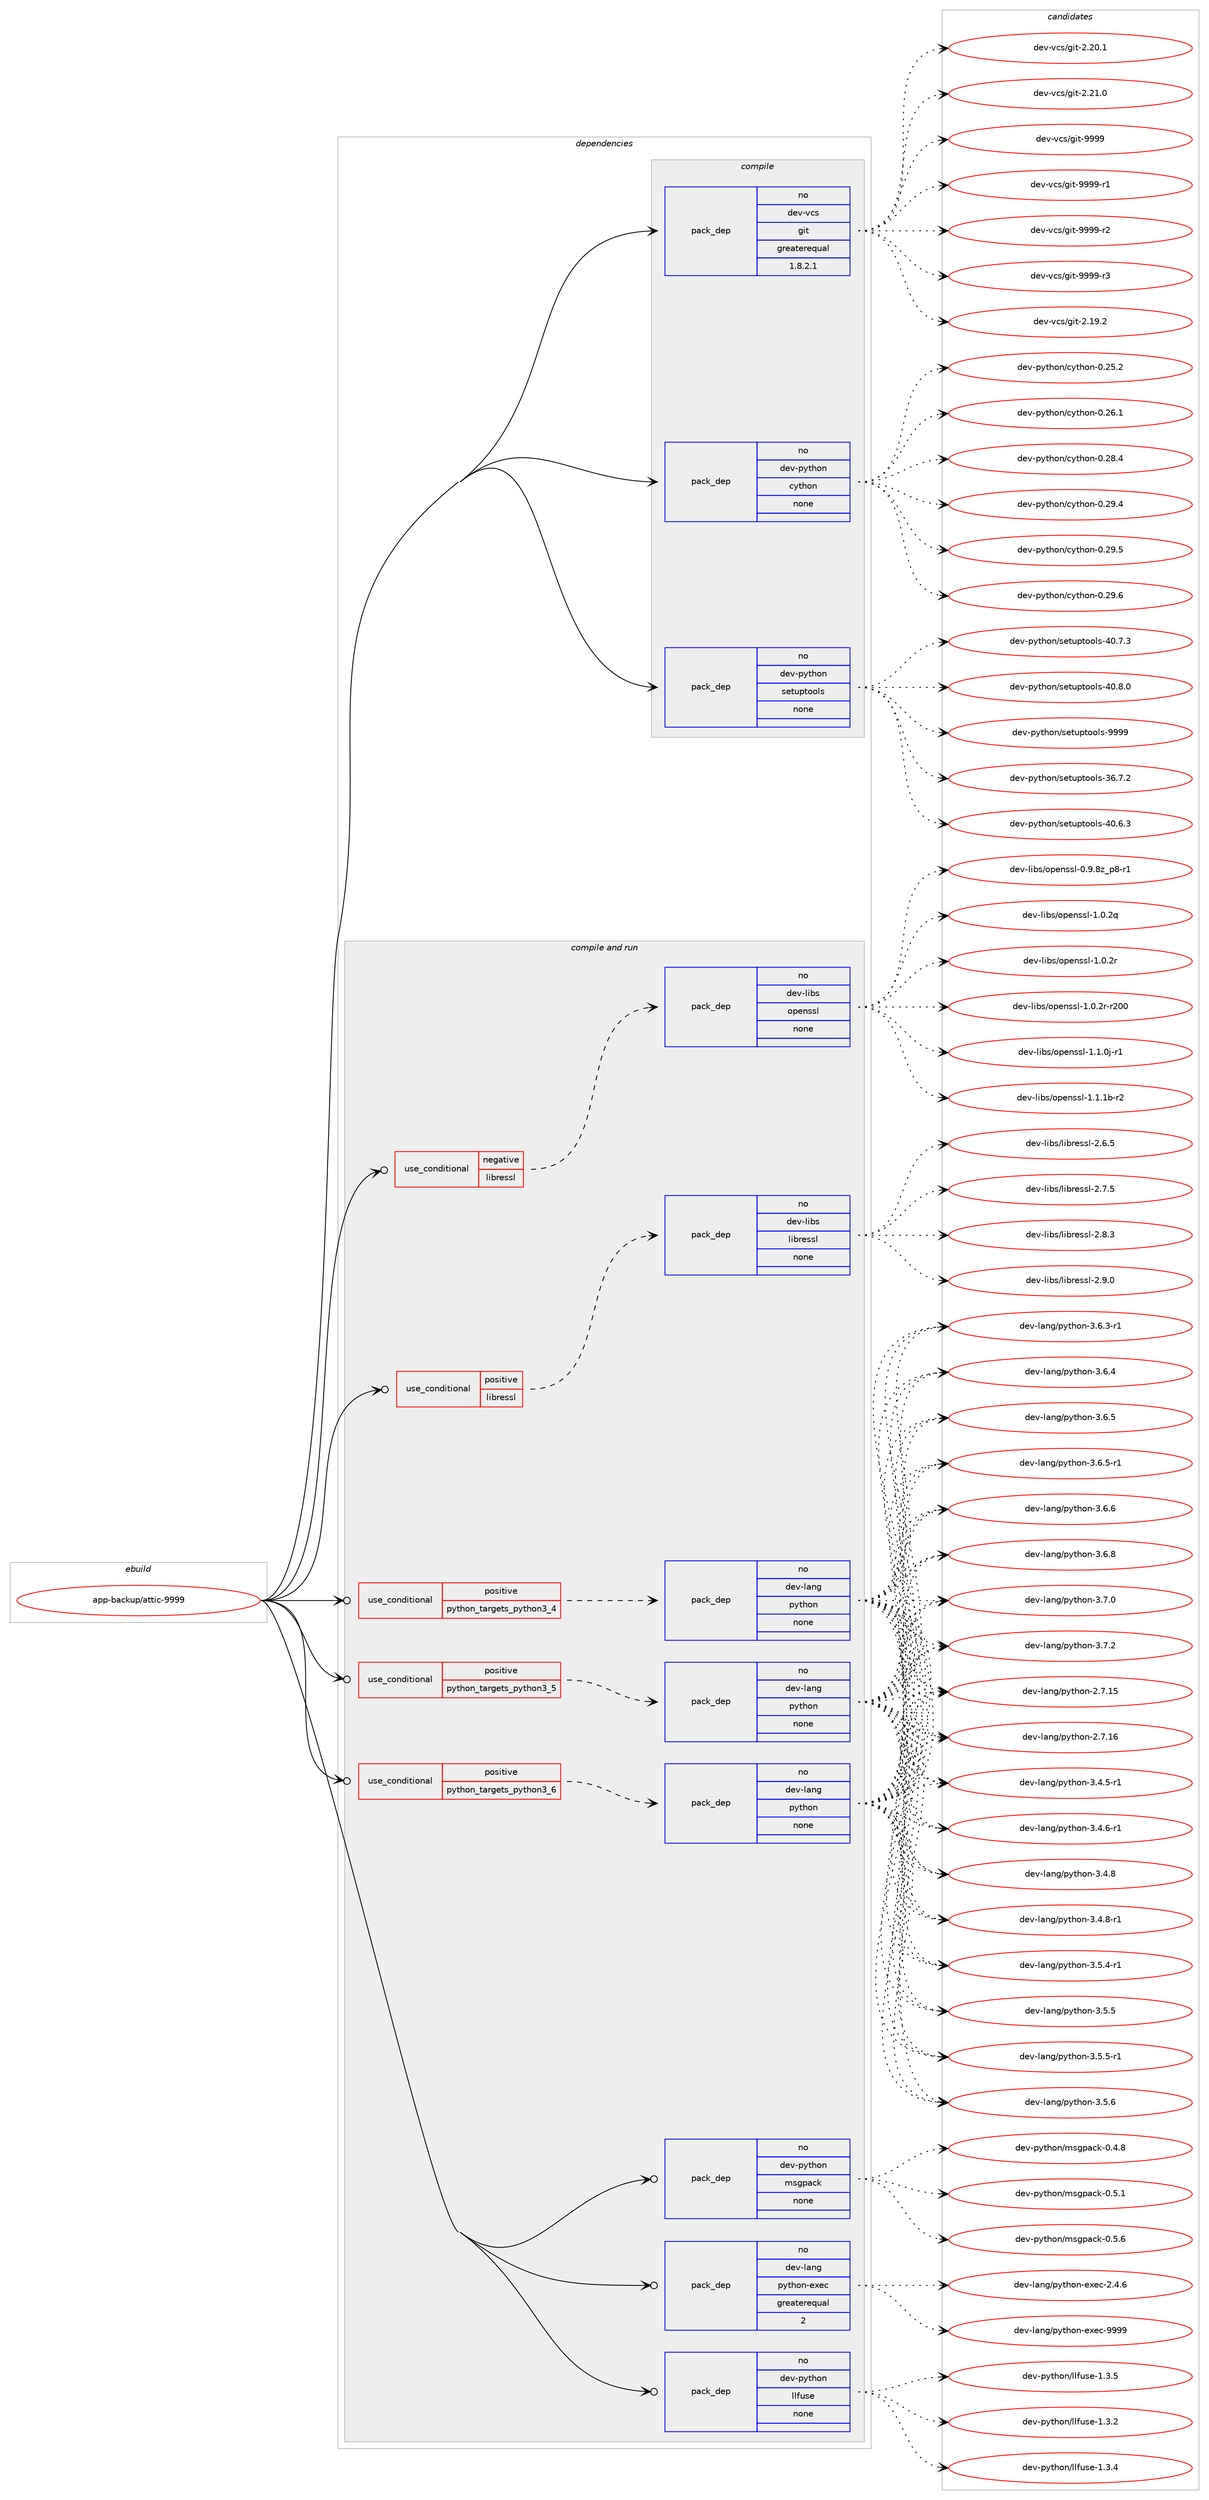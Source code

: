 digraph prolog {

# *************
# Graph options
# *************

newrank=true;
concentrate=true;
compound=true;
graph [rankdir=LR,fontname=Helvetica,fontsize=10,ranksep=1.5];#, ranksep=2.5, nodesep=0.2];
edge  [arrowhead=vee];
node  [fontname=Helvetica,fontsize=10];

# **********
# The ebuild
# **********

subgraph cluster_leftcol {
color=gray;
rank=same;
label=<<i>ebuild</i>>;
id [label="app-backup/attic-9999", color=red, width=4, href="../app-backup/attic-9999.svg"];
}

# ****************
# The dependencies
# ****************

subgraph cluster_midcol {
color=gray;
label=<<i>dependencies</i>>;
subgraph cluster_compile {
fillcolor="#eeeeee";
style=filled;
label=<<i>compile</i>>;
subgraph pack905785 {
dependency1272360 [label=<<TABLE BORDER="0" CELLBORDER="1" CELLSPACING="0" CELLPADDING="4" WIDTH="220"><TR><TD ROWSPAN="6" CELLPADDING="30">pack_dep</TD></TR><TR><TD WIDTH="110">no</TD></TR><TR><TD>dev-python</TD></TR><TR><TD>cython</TD></TR><TR><TD>none</TD></TR><TR><TD></TD></TR></TABLE>>, shape=none, color=blue];
}
id:e -> dependency1272360:w [weight=20,style="solid",arrowhead="vee"];
subgraph pack905786 {
dependency1272361 [label=<<TABLE BORDER="0" CELLBORDER="1" CELLSPACING="0" CELLPADDING="4" WIDTH="220"><TR><TD ROWSPAN="6" CELLPADDING="30">pack_dep</TD></TR><TR><TD WIDTH="110">no</TD></TR><TR><TD>dev-python</TD></TR><TR><TD>setuptools</TD></TR><TR><TD>none</TD></TR><TR><TD></TD></TR></TABLE>>, shape=none, color=blue];
}
id:e -> dependency1272361:w [weight=20,style="solid",arrowhead="vee"];
subgraph pack905787 {
dependency1272362 [label=<<TABLE BORDER="0" CELLBORDER="1" CELLSPACING="0" CELLPADDING="4" WIDTH="220"><TR><TD ROWSPAN="6" CELLPADDING="30">pack_dep</TD></TR><TR><TD WIDTH="110">no</TD></TR><TR><TD>dev-vcs</TD></TR><TR><TD>git</TD></TR><TR><TD>greaterequal</TD></TR><TR><TD>1.8.2.1</TD></TR></TABLE>>, shape=none, color=blue];
}
id:e -> dependency1272362:w [weight=20,style="solid",arrowhead="vee"];
}
subgraph cluster_compileandrun {
fillcolor="#eeeeee";
style=filled;
label=<<i>compile and run</i>>;
subgraph cond346824 {
dependency1272363 [label=<<TABLE BORDER="0" CELLBORDER="1" CELLSPACING="0" CELLPADDING="4"><TR><TD ROWSPAN="3" CELLPADDING="10">use_conditional</TD></TR><TR><TD>negative</TD></TR><TR><TD>libressl</TD></TR></TABLE>>, shape=none, color=red];
subgraph pack905788 {
dependency1272364 [label=<<TABLE BORDER="0" CELLBORDER="1" CELLSPACING="0" CELLPADDING="4" WIDTH="220"><TR><TD ROWSPAN="6" CELLPADDING="30">pack_dep</TD></TR><TR><TD WIDTH="110">no</TD></TR><TR><TD>dev-libs</TD></TR><TR><TD>openssl</TD></TR><TR><TD>none</TD></TR><TR><TD></TD></TR></TABLE>>, shape=none, color=blue];
}
dependency1272363:e -> dependency1272364:w [weight=20,style="dashed",arrowhead="vee"];
}
id:e -> dependency1272363:w [weight=20,style="solid",arrowhead="odotvee"];
subgraph cond346825 {
dependency1272365 [label=<<TABLE BORDER="0" CELLBORDER="1" CELLSPACING="0" CELLPADDING="4"><TR><TD ROWSPAN="3" CELLPADDING="10">use_conditional</TD></TR><TR><TD>positive</TD></TR><TR><TD>libressl</TD></TR></TABLE>>, shape=none, color=red];
subgraph pack905789 {
dependency1272366 [label=<<TABLE BORDER="0" CELLBORDER="1" CELLSPACING="0" CELLPADDING="4" WIDTH="220"><TR><TD ROWSPAN="6" CELLPADDING="30">pack_dep</TD></TR><TR><TD WIDTH="110">no</TD></TR><TR><TD>dev-libs</TD></TR><TR><TD>libressl</TD></TR><TR><TD>none</TD></TR><TR><TD></TD></TR></TABLE>>, shape=none, color=blue];
}
dependency1272365:e -> dependency1272366:w [weight=20,style="dashed",arrowhead="vee"];
}
id:e -> dependency1272365:w [weight=20,style="solid",arrowhead="odotvee"];
subgraph cond346826 {
dependency1272367 [label=<<TABLE BORDER="0" CELLBORDER="1" CELLSPACING="0" CELLPADDING="4"><TR><TD ROWSPAN="3" CELLPADDING="10">use_conditional</TD></TR><TR><TD>positive</TD></TR><TR><TD>python_targets_python3_4</TD></TR></TABLE>>, shape=none, color=red];
subgraph pack905790 {
dependency1272368 [label=<<TABLE BORDER="0" CELLBORDER="1" CELLSPACING="0" CELLPADDING="4" WIDTH="220"><TR><TD ROWSPAN="6" CELLPADDING="30">pack_dep</TD></TR><TR><TD WIDTH="110">no</TD></TR><TR><TD>dev-lang</TD></TR><TR><TD>python</TD></TR><TR><TD>none</TD></TR><TR><TD></TD></TR></TABLE>>, shape=none, color=blue];
}
dependency1272367:e -> dependency1272368:w [weight=20,style="dashed",arrowhead="vee"];
}
id:e -> dependency1272367:w [weight=20,style="solid",arrowhead="odotvee"];
subgraph cond346827 {
dependency1272369 [label=<<TABLE BORDER="0" CELLBORDER="1" CELLSPACING="0" CELLPADDING="4"><TR><TD ROWSPAN="3" CELLPADDING="10">use_conditional</TD></TR><TR><TD>positive</TD></TR><TR><TD>python_targets_python3_5</TD></TR></TABLE>>, shape=none, color=red];
subgraph pack905791 {
dependency1272370 [label=<<TABLE BORDER="0" CELLBORDER="1" CELLSPACING="0" CELLPADDING="4" WIDTH="220"><TR><TD ROWSPAN="6" CELLPADDING="30">pack_dep</TD></TR><TR><TD WIDTH="110">no</TD></TR><TR><TD>dev-lang</TD></TR><TR><TD>python</TD></TR><TR><TD>none</TD></TR><TR><TD></TD></TR></TABLE>>, shape=none, color=blue];
}
dependency1272369:e -> dependency1272370:w [weight=20,style="dashed",arrowhead="vee"];
}
id:e -> dependency1272369:w [weight=20,style="solid",arrowhead="odotvee"];
subgraph cond346828 {
dependency1272371 [label=<<TABLE BORDER="0" CELLBORDER="1" CELLSPACING="0" CELLPADDING="4"><TR><TD ROWSPAN="3" CELLPADDING="10">use_conditional</TD></TR><TR><TD>positive</TD></TR><TR><TD>python_targets_python3_6</TD></TR></TABLE>>, shape=none, color=red];
subgraph pack905792 {
dependency1272372 [label=<<TABLE BORDER="0" CELLBORDER="1" CELLSPACING="0" CELLPADDING="4" WIDTH="220"><TR><TD ROWSPAN="6" CELLPADDING="30">pack_dep</TD></TR><TR><TD WIDTH="110">no</TD></TR><TR><TD>dev-lang</TD></TR><TR><TD>python</TD></TR><TR><TD>none</TD></TR><TR><TD></TD></TR></TABLE>>, shape=none, color=blue];
}
dependency1272371:e -> dependency1272372:w [weight=20,style="dashed",arrowhead="vee"];
}
id:e -> dependency1272371:w [weight=20,style="solid",arrowhead="odotvee"];
subgraph pack905793 {
dependency1272373 [label=<<TABLE BORDER="0" CELLBORDER="1" CELLSPACING="0" CELLPADDING="4" WIDTH="220"><TR><TD ROWSPAN="6" CELLPADDING="30">pack_dep</TD></TR><TR><TD WIDTH="110">no</TD></TR><TR><TD>dev-lang</TD></TR><TR><TD>python-exec</TD></TR><TR><TD>greaterequal</TD></TR><TR><TD>2</TD></TR></TABLE>>, shape=none, color=blue];
}
id:e -> dependency1272373:w [weight=20,style="solid",arrowhead="odotvee"];
subgraph pack905794 {
dependency1272374 [label=<<TABLE BORDER="0" CELLBORDER="1" CELLSPACING="0" CELLPADDING="4" WIDTH="220"><TR><TD ROWSPAN="6" CELLPADDING="30">pack_dep</TD></TR><TR><TD WIDTH="110">no</TD></TR><TR><TD>dev-python</TD></TR><TR><TD>llfuse</TD></TR><TR><TD>none</TD></TR><TR><TD></TD></TR></TABLE>>, shape=none, color=blue];
}
id:e -> dependency1272374:w [weight=20,style="solid",arrowhead="odotvee"];
subgraph pack905795 {
dependency1272375 [label=<<TABLE BORDER="0" CELLBORDER="1" CELLSPACING="0" CELLPADDING="4" WIDTH="220"><TR><TD ROWSPAN="6" CELLPADDING="30">pack_dep</TD></TR><TR><TD WIDTH="110">no</TD></TR><TR><TD>dev-python</TD></TR><TR><TD>msgpack</TD></TR><TR><TD>none</TD></TR><TR><TD></TD></TR></TABLE>>, shape=none, color=blue];
}
id:e -> dependency1272375:w [weight=20,style="solid",arrowhead="odotvee"];
}
subgraph cluster_run {
fillcolor="#eeeeee";
style=filled;
label=<<i>run</i>>;
}
}

# **************
# The candidates
# **************

subgraph cluster_choices {
rank=same;
color=gray;
label=<<i>candidates</i>>;

subgraph choice905785 {
color=black;
nodesep=1;
choice10010111845112121116104111110479912111610411111045484650534650 [label="dev-python/cython-0.25.2", color=red, width=4,href="../dev-python/cython-0.25.2.svg"];
choice10010111845112121116104111110479912111610411111045484650544649 [label="dev-python/cython-0.26.1", color=red, width=4,href="../dev-python/cython-0.26.1.svg"];
choice10010111845112121116104111110479912111610411111045484650564652 [label="dev-python/cython-0.28.4", color=red, width=4,href="../dev-python/cython-0.28.4.svg"];
choice10010111845112121116104111110479912111610411111045484650574652 [label="dev-python/cython-0.29.4", color=red, width=4,href="../dev-python/cython-0.29.4.svg"];
choice10010111845112121116104111110479912111610411111045484650574653 [label="dev-python/cython-0.29.5", color=red, width=4,href="../dev-python/cython-0.29.5.svg"];
choice10010111845112121116104111110479912111610411111045484650574654 [label="dev-python/cython-0.29.6", color=red, width=4,href="../dev-python/cython-0.29.6.svg"];
dependency1272360:e -> choice10010111845112121116104111110479912111610411111045484650534650:w [style=dotted,weight="100"];
dependency1272360:e -> choice10010111845112121116104111110479912111610411111045484650544649:w [style=dotted,weight="100"];
dependency1272360:e -> choice10010111845112121116104111110479912111610411111045484650564652:w [style=dotted,weight="100"];
dependency1272360:e -> choice10010111845112121116104111110479912111610411111045484650574652:w [style=dotted,weight="100"];
dependency1272360:e -> choice10010111845112121116104111110479912111610411111045484650574653:w [style=dotted,weight="100"];
dependency1272360:e -> choice10010111845112121116104111110479912111610411111045484650574654:w [style=dotted,weight="100"];
}
subgraph choice905786 {
color=black;
nodesep=1;
choice100101118451121211161041111104711510111611711211611111110811545515446554650 [label="dev-python/setuptools-36.7.2", color=red, width=4,href="../dev-python/setuptools-36.7.2.svg"];
choice100101118451121211161041111104711510111611711211611111110811545524846544651 [label="dev-python/setuptools-40.6.3", color=red, width=4,href="../dev-python/setuptools-40.6.3.svg"];
choice100101118451121211161041111104711510111611711211611111110811545524846554651 [label="dev-python/setuptools-40.7.3", color=red, width=4,href="../dev-python/setuptools-40.7.3.svg"];
choice100101118451121211161041111104711510111611711211611111110811545524846564648 [label="dev-python/setuptools-40.8.0", color=red, width=4,href="../dev-python/setuptools-40.8.0.svg"];
choice10010111845112121116104111110471151011161171121161111111081154557575757 [label="dev-python/setuptools-9999", color=red, width=4,href="../dev-python/setuptools-9999.svg"];
dependency1272361:e -> choice100101118451121211161041111104711510111611711211611111110811545515446554650:w [style=dotted,weight="100"];
dependency1272361:e -> choice100101118451121211161041111104711510111611711211611111110811545524846544651:w [style=dotted,weight="100"];
dependency1272361:e -> choice100101118451121211161041111104711510111611711211611111110811545524846554651:w [style=dotted,weight="100"];
dependency1272361:e -> choice100101118451121211161041111104711510111611711211611111110811545524846564648:w [style=dotted,weight="100"];
dependency1272361:e -> choice10010111845112121116104111110471151011161171121161111111081154557575757:w [style=dotted,weight="100"];
}
subgraph choice905787 {
color=black;
nodesep=1;
choice10010111845118991154710310511645504649574650 [label="dev-vcs/git-2.19.2", color=red, width=4,href="../dev-vcs/git-2.19.2.svg"];
choice10010111845118991154710310511645504650484649 [label="dev-vcs/git-2.20.1", color=red, width=4,href="../dev-vcs/git-2.20.1.svg"];
choice10010111845118991154710310511645504650494648 [label="dev-vcs/git-2.21.0", color=red, width=4,href="../dev-vcs/git-2.21.0.svg"];
choice1001011184511899115471031051164557575757 [label="dev-vcs/git-9999", color=red, width=4,href="../dev-vcs/git-9999.svg"];
choice10010111845118991154710310511645575757574511449 [label="dev-vcs/git-9999-r1", color=red, width=4,href="../dev-vcs/git-9999-r1.svg"];
choice10010111845118991154710310511645575757574511450 [label="dev-vcs/git-9999-r2", color=red, width=4,href="../dev-vcs/git-9999-r2.svg"];
choice10010111845118991154710310511645575757574511451 [label="dev-vcs/git-9999-r3", color=red, width=4,href="../dev-vcs/git-9999-r3.svg"];
dependency1272362:e -> choice10010111845118991154710310511645504649574650:w [style=dotted,weight="100"];
dependency1272362:e -> choice10010111845118991154710310511645504650484649:w [style=dotted,weight="100"];
dependency1272362:e -> choice10010111845118991154710310511645504650494648:w [style=dotted,weight="100"];
dependency1272362:e -> choice1001011184511899115471031051164557575757:w [style=dotted,weight="100"];
dependency1272362:e -> choice10010111845118991154710310511645575757574511449:w [style=dotted,weight="100"];
dependency1272362:e -> choice10010111845118991154710310511645575757574511450:w [style=dotted,weight="100"];
dependency1272362:e -> choice10010111845118991154710310511645575757574511451:w [style=dotted,weight="100"];
}
subgraph choice905788 {
color=black;
nodesep=1;
choice10010111845108105981154711111210111011511510845484657465612295112564511449 [label="dev-libs/openssl-0.9.8z_p8-r1", color=red, width=4,href="../dev-libs/openssl-0.9.8z_p8-r1.svg"];
choice100101118451081059811547111112101110115115108454946484650113 [label="dev-libs/openssl-1.0.2q", color=red, width=4,href="../dev-libs/openssl-1.0.2q.svg"];
choice100101118451081059811547111112101110115115108454946484650114 [label="dev-libs/openssl-1.0.2r", color=red, width=4,href="../dev-libs/openssl-1.0.2r.svg"];
choice10010111845108105981154711111210111011511510845494648465011445114504848 [label="dev-libs/openssl-1.0.2r-r200", color=red, width=4,href="../dev-libs/openssl-1.0.2r-r200.svg"];
choice1001011184510810598115471111121011101151151084549464946481064511449 [label="dev-libs/openssl-1.1.0j-r1", color=red, width=4,href="../dev-libs/openssl-1.1.0j-r1.svg"];
choice100101118451081059811547111112101110115115108454946494649984511450 [label="dev-libs/openssl-1.1.1b-r2", color=red, width=4,href="../dev-libs/openssl-1.1.1b-r2.svg"];
dependency1272364:e -> choice10010111845108105981154711111210111011511510845484657465612295112564511449:w [style=dotted,weight="100"];
dependency1272364:e -> choice100101118451081059811547111112101110115115108454946484650113:w [style=dotted,weight="100"];
dependency1272364:e -> choice100101118451081059811547111112101110115115108454946484650114:w [style=dotted,weight="100"];
dependency1272364:e -> choice10010111845108105981154711111210111011511510845494648465011445114504848:w [style=dotted,weight="100"];
dependency1272364:e -> choice1001011184510810598115471111121011101151151084549464946481064511449:w [style=dotted,weight="100"];
dependency1272364:e -> choice100101118451081059811547111112101110115115108454946494649984511450:w [style=dotted,weight="100"];
}
subgraph choice905789 {
color=black;
nodesep=1;
choice10010111845108105981154710810598114101115115108455046544653 [label="dev-libs/libressl-2.6.5", color=red, width=4,href="../dev-libs/libressl-2.6.5.svg"];
choice10010111845108105981154710810598114101115115108455046554653 [label="dev-libs/libressl-2.7.5", color=red, width=4,href="../dev-libs/libressl-2.7.5.svg"];
choice10010111845108105981154710810598114101115115108455046564651 [label="dev-libs/libressl-2.8.3", color=red, width=4,href="../dev-libs/libressl-2.8.3.svg"];
choice10010111845108105981154710810598114101115115108455046574648 [label="dev-libs/libressl-2.9.0", color=red, width=4,href="../dev-libs/libressl-2.9.0.svg"];
dependency1272366:e -> choice10010111845108105981154710810598114101115115108455046544653:w [style=dotted,weight="100"];
dependency1272366:e -> choice10010111845108105981154710810598114101115115108455046554653:w [style=dotted,weight="100"];
dependency1272366:e -> choice10010111845108105981154710810598114101115115108455046564651:w [style=dotted,weight="100"];
dependency1272366:e -> choice10010111845108105981154710810598114101115115108455046574648:w [style=dotted,weight="100"];
}
subgraph choice905790 {
color=black;
nodesep=1;
choice10010111845108971101034711212111610411111045504655464953 [label="dev-lang/python-2.7.15", color=red, width=4,href="../dev-lang/python-2.7.15.svg"];
choice10010111845108971101034711212111610411111045504655464954 [label="dev-lang/python-2.7.16", color=red, width=4,href="../dev-lang/python-2.7.16.svg"];
choice1001011184510897110103471121211161041111104551465246534511449 [label="dev-lang/python-3.4.5-r1", color=red, width=4,href="../dev-lang/python-3.4.5-r1.svg"];
choice1001011184510897110103471121211161041111104551465246544511449 [label="dev-lang/python-3.4.6-r1", color=red, width=4,href="../dev-lang/python-3.4.6-r1.svg"];
choice100101118451089711010347112121116104111110455146524656 [label="dev-lang/python-3.4.8", color=red, width=4,href="../dev-lang/python-3.4.8.svg"];
choice1001011184510897110103471121211161041111104551465246564511449 [label="dev-lang/python-3.4.8-r1", color=red, width=4,href="../dev-lang/python-3.4.8-r1.svg"];
choice1001011184510897110103471121211161041111104551465346524511449 [label="dev-lang/python-3.5.4-r1", color=red, width=4,href="../dev-lang/python-3.5.4-r1.svg"];
choice100101118451089711010347112121116104111110455146534653 [label="dev-lang/python-3.5.5", color=red, width=4,href="../dev-lang/python-3.5.5.svg"];
choice1001011184510897110103471121211161041111104551465346534511449 [label="dev-lang/python-3.5.5-r1", color=red, width=4,href="../dev-lang/python-3.5.5-r1.svg"];
choice100101118451089711010347112121116104111110455146534654 [label="dev-lang/python-3.5.6", color=red, width=4,href="../dev-lang/python-3.5.6.svg"];
choice1001011184510897110103471121211161041111104551465446514511449 [label="dev-lang/python-3.6.3-r1", color=red, width=4,href="../dev-lang/python-3.6.3-r1.svg"];
choice100101118451089711010347112121116104111110455146544652 [label="dev-lang/python-3.6.4", color=red, width=4,href="../dev-lang/python-3.6.4.svg"];
choice100101118451089711010347112121116104111110455146544653 [label="dev-lang/python-3.6.5", color=red, width=4,href="../dev-lang/python-3.6.5.svg"];
choice1001011184510897110103471121211161041111104551465446534511449 [label="dev-lang/python-3.6.5-r1", color=red, width=4,href="../dev-lang/python-3.6.5-r1.svg"];
choice100101118451089711010347112121116104111110455146544654 [label="dev-lang/python-3.6.6", color=red, width=4,href="../dev-lang/python-3.6.6.svg"];
choice100101118451089711010347112121116104111110455146544656 [label="dev-lang/python-3.6.8", color=red, width=4,href="../dev-lang/python-3.6.8.svg"];
choice100101118451089711010347112121116104111110455146554648 [label="dev-lang/python-3.7.0", color=red, width=4,href="../dev-lang/python-3.7.0.svg"];
choice100101118451089711010347112121116104111110455146554650 [label="dev-lang/python-3.7.2", color=red, width=4,href="../dev-lang/python-3.7.2.svg"];
dependency1272368:e -> choice10010111845108971101034711212111610411111045504655464953:w [style=dotted,weight="100"];
dependency1272368:e -> choice10010111845108971101034711212111610411111045504655464954:w [style=dotted,weight="100"];
dependency1272368:e -> choice1001011184510897110103471121211161041111104551465246534511449:w [style=dotted,weight="100"];
dependency1272368:e -> choice1001011184510897110103471121211161041111104551465246544511449:w [style=dotted,weight="100"];
dependency1272368:e -> choice100101118451089711010347112121116104111110455146524656:w [style=dotted,weight="100"];
dependency1272368:e -> choice1001011184510897110103471121211161041111104551465246564511449:w [style=dotted,weight="100"];
dependency1272368:e -> choice1001011184510897110103471121211161041111104551465346524511449:w [style=dotted,weight="100"];
dependency1272368:e -> choice100101118451089711010347112121116104111110455146534653:w [style=dotted,weight="100"];
dependency1272368:e -> choice1001011184510897110103471121211161041111104551465346534511449:w [style=dotted,weight="100"];
dependency1272368:e -> choice100101118451089711010347112121116104111110455146534654:w [style=dotted,weight="100"];
dependency1272368:e -> choice1001011184510897110103471121211161041111104551465446514511449:w [style=dotted,weight="100"];
dependency1272368:e -> choice100101118451089711010347112121116104111110455146544652:w [style=dotted,weight="100"];
dependency1272368:e -> choice100101118451089711010347112121116104111110455146544653:w [style=dotted,weight="100"];
dependency1272368:e -> choice1001011184510897110103471121211161041111104551465446534511449:w [style=dotted,weight="100"];
dependency1272368:e -> choice100101118451089711010347112121116104111110455146544654:w [style=dotted,weight="100"];
dependency1272368:e -> choice100101118451089711010347112121116104111110455146544656:w [style=dotted,weight="100"];
dependency1272368:e -> choice100101118451089711010347112121116104111110455146554648:w [style=dotted,weight="100"];
dependency1272368:e -> choice100101118451089711010347112121116104111110455146554650:w [style=dotted,weight="100"];
}
subgraph choice905791 {
color=black;
nodesep=1;
choice10010111845108971101034711212111610411111045504655464953 [label="dev-lang/python-2.7.15", color=red, width=4,href="../dev-lang/python-2.7.15.svg"];
choice10010111845108971101034711212111610411111045504655464954 [label="dev-lang/python-2.7.16", color=red, width=4,href="../dev-lang/python-2.7.16.svg"];
choice1001011184510897110103471121211161041111104551465246534511449 [label="dev-lang/python-3.4.5-r1", color=red, width=4,href="../dev-lang/python-3.4.5-r1.svg"];
choice1001011184510897110103471121211161041111104551465246544511449 [label="dev-lang/python-3.4.6-r1", color=red, width=4,href="../dev-lang/python-3.4.6-r1.svg"];
choice100101118451089711010347112121116104111110455146524656 [label="dev-lang/python-3.4.8", color=red, width=4,href="../dev-lang/python-3.4.8.svg"];
choice1001011184510897110103471121211161041111104551465246564511449 [label="dev-lang/python-3.4.8-r1", color=red, width=4,href="../dev-lang/python-3.4.8-r1.svg"];
choice1001011184510897110103471121211161041111104551465346524511449 [label="dev-lang/python-3.5.4-r1", color=red, width=4,href="../dev-lang/python-3.5.4-r1.svg"];
choice100101118451089711010347112121116104111110455146534653 [label="dev-lang/python-3.5.5", color=red, width=4,href="../dev-lang/python-3.5.5.svg"];
choice1001011184510897110103471121211161041111104551465346534511449 [label="dev-lang/python-3.5.5-r1", color=red, width=4,href="../dev-lang/python-3.5.5-r1.svg"];
choice100101118451089711010347112121116104111110455146534654 [label="dev-lang/python-3.5.6", color=red, width=4,href="../dev-lang/python-3.5.6.svg"];
choice1001011184510897110103471121211161041111104551465446514511449 [label="dev-lang/python-3.6.3-r1", color=red, width=4,href="../dev-lang/python-3.6.3-r1.svg"];
choice100101118451089711010347112121116104111110455146544652 [label="dev-lang/python-3.6.4", color=red, width=4,href="../dev-lang/python-3.6.4.svg"];
choice100101118451089711010347112121116104111110455146544653 [label="dev-lang/python-3.6.5", color=red, width=4,href="../dev-lang/python-3.6.5.svg"];
choice1001011184510897110103471121211161041111104551465446534511449 [label="dev-lang/python-3.6.5-r1", color=red, width=4,href="../dev-lang/python-3.6.5-r1.svg"];
choice100101118451089711010347112121116104111110455146544654 [label="dev-lang/python-3.6.6", color=red, width=4,href="../dev-lang/python-3.6.6.svg"];
choice100101118451089711010347112121116104111110455146544656 [label="dev-lang/python-3.6.8", color=red, width=4,href="../dev-lang/python-3.6.8.svg"];
choice100101118451089711010347112121116104111110455146554648 [label="dev-lang/python-3.7.0", color=red, width=4,href="../dev-lang/python-3.7.0.svg"];
choice100101118451089711010347112121116104111110455146554650 [label="dev-lang/python-3.7.2", color=red, width=4,href="../dev-lang/python-3.7.2.svg"];
dependency1272370:e -> choice10010111845108971101034711212111610411111045504655464953:w [style=dotted,weight="100"];
dependency1272370:e -> choice10010111845108971101034711212111610411111045504655464954:w [style=dotted,weight="100"];
dependency1272370:e -> choice1001011184510897110103471121211161041111104551465246534511449:w [style=dotted,weight="100"];
dependency1272370:e -> choice1001011184510897110103471121211161041111104551465246544511449:w [style=dotted,weight="100"];
dependency1272370:e -> choice100101118451089711010347112121116104111110455146524656:w [style=dotted,weight="100"];
dependency1272370:e -> choice1001011184510897110103471121211161041111104551465246564511449:w [style=dotted,weight="100"];
dependency1272370:e -> choice1001011184510897110103471121211161041111104551465346524511449:w [style=dotted,weight="100"];
dependency1272370:e -> choice100101118451089711010347112121116104111110455146534653:w [style=dotted,weight="100"];
dependency1272370:e -> choice1001011184510897110103471121211161041111104551465346534511449:w [style=dotted,weight="100"];
dependency1272370:e -> choice100101118451089711010347112121116104111110455146534654:w [style=dotted,weight="100"];
dependency1272370:e -> choice1001011184510897110103471121211161041111104551465446514511449:w [style=dotted,weight="100"];
dependency1272370:e -> choice100101118451089711010347112121116104111110455146544652:w [style=dotted,weight="100"];
dependency1272370:e -> choice100101118451089711010347112121116104111110455146544653:w [style=dotted,weight="100"];
dependency1272370:e -> choice1001011184510897110103471121211161041111104551465446534511449:w [style=dotted,weight="100"];
dependency1272370:e -> choice100101118451089711010347112121116104111110455146544654:w [style=dotted,weight="100"];
dependency1272370:e -> choice100101118451089711010347112121116104111110455146544656:w [style=dotted,weight="100"];
dependency1272370:e -> choice100101118451089711010347112121116104111110455146554648:w [style=dotted,weight="100"];
dependency1272370:e -> choice100101118451089711010347112121116104111110455146554650:w [style=dotted,weight="100"];
}
subgraph choice905792 {
color=black;
nodesep=1;
choice10010111845108971101034711212111610411111045504655464953 [label="dev-lang/python-2.7.15", color=red, width=4,href="../dev-lang/python-2.7.15.svg"];
choice10010111845108971101034711212111610411111045504655464954 [label="dev-lang/python-2.7.16", color=red, width=4,href="../dev-lang/python-2.7.16.svg"];
choice1001011184510897110103471121211161041111104551465246534511449 [label="dev-lang/python-3.4.5-r1", color=red, width=4,href="../dev-lang/python-3.4.5-r1.svg"];
choice1001011184510897110103471121211161041111104551465246544511449 [label="dev-lang/python-3.4.6-r1", color=red, width=4,href="../dev-lang/python-3.4.6-r1.svg"];
choice100101118451089711010347112121116104111110455146524656 [label="dev-lang/python-3.4.8", color=red, width=4,href="../dev-lang/python-3.4.8.svg"];
choice1001011184510897110103471121211161041111104551465246564511449 [label="dev-lang/python-3.4.8-r1", color=red, width=4,href="../dev-lang/python-3.4.8-r1.svg"];
choice1001011184510897110103471121211161041111104551465346524511449 [label="dev-lang/python-3.5.4-r1", color=red, width=4,href="../dev-lang/python-3.5.4-r1.svg"];
choice100101118451089711010347112121116104111110455146534653 [label="dev-lang/python-3.5.5", color=red, width=4,href="../dev-lang/python-3.5.5.svg"];
choice1001011184510897110103471121211161041111104551465346534511449 [label="dev-lang/python-3.5.5-r1", color=red, width=4,href="../dev-lang/python-3.5.5-r1.svg"];
choice100101118451089711010347112121116104111110455146534654 [label="dev-lang/python-3.5.6", color=red, width=4,href="../dev-lang/python-3.5.6.svg"];
choice1001011184510897110103471121211161041111104551465446514511449 [label="dev-lang/python-3.6.3-r1", color=red, width=4,href="../dev-lang/python-3.6.3-r1.svg"];
choice100101118451089711010347112121116104111110455146544652 [label="dev-lang/python-3.6.4", color=red, width=4,href="../dev-lang/python-3.6.4.svg"];
choice100101118451089711010347112121116104111110455146544653 [label="dev-lang/python-3.6.5", color=red, width=4,href="../dev-lang/python-3.6.5.svg"];
choice1001011184510897110103471121211161041111104551465446534511449 [label="dev-lang/python-3.6.5-r1", color=red, width=4,href="../dev-lang/python-3.6.5-r1.svg"];
choice100101118451089711010347112121116104111110455146544654 [label="dev-lang/python-3.6.6", color=red, width=4,href="../dev-lang/python-3.6.6.svg"];
choice100101118451089711010347112121116104111110455146544656 [label="dev-lang/python-3.6.8", color=red, width=4,href="../dev-lang/python-3.6.8.svg"];
choice100101118451089711010347112121116104111110455146554648 [label="dev-lang/python-3.7.0", color=red, width=4,href="../dev-lang/python-3.7.0.svg"];
choice100101118451089711010347112121116104111110455146554650 [label="dev-lang/python-3.7.2", color=red, width=4,href="../dev-lang/python-3.7.2.svg"];
dependency1272372:e -> choice10010111845108971101034711212111610411111045504655464953:w [style=dotted,weight="100"];
dependency1272372:e -> choice10010111845108971101034711212111610411111045504655464954:w [style=dotted,weight="100"];
dependency1272372:e -> choice1001011184510897110103471121211161041111104551465246534511449:w [style=dotted,weight="100"];
dependency1272372:e -> choice1001011184510897110103471121211161041111104551465246544511449:w [style=dotted,weight="100"];
dependency1272372:e -> choice100101118451089711010347112121116104111110455146524656:w [style=dotted,weight="100"];
dependency1272372:e -> choice1001011184510897110103471121211161041111104551465246564511449:w [style=dotted,weight="100"];
dependency1272372:e -> choice1001011184510897110103471121211161041111104551465346524511449:w [style=dotted,weight="100"];
dependency1272372:e -> choice100101118451089711010347112121116104111110455146534653:w [style=dotted,weight="100"];
dependency1272372:e -> choice1001011184510897110103471121211161041111104551465346534511449:w [style=dotted,weight="100"];
dependency1272372:e -> choice100101118451089711010347112121116104111110455146534654:w [style=dotted,weight="100"];
dependency1272372:e -> choice1001011184510897110103471121211161041111104551465446514511449:w [style=dotted,weight="100"];
dependency1272372:e -> choice100101118451089711010347112121116104111110455146544652:w [style=dotted,weight="100"];
dependency1272372:e -> choice100101118451089711010347112121116104111110455146544653:w [style=dotted,weight="100"];
dependency1272372:e -> choice1001011184510897110103471121211161041111104551465446534511449:w [style=dotted,weight="100"];
dependency1272372:e -> choice100101118451089711010347112121116104111110455146544654:w [style=dotted,weight="100"];
dependency1272372:e -> choice100101118451089711010347112121116104111110455146544656:w [style=dotted,weight="100"];
dependency1272372:e -> choice100101118451089711010347112121116104111110455146554648:w [style=dotted,weight="100"];
dependency1272372:e -> choice100101118451089711010347112121116104111110455146554650:w [style=dotted,weight="100"];
}
subgraph choice905793 {
color=black;
nodesep=1;
choice1001011184510897110103471121211161041111104510112010199455046524654 [label="dev-lang/python-exec-2.4.6", color=red, width=4,href="../dev-lang/python-exec-2.4.6.svg"];
choice10010111845108971101034711212111610411111045101120101994557575757 [label="dev-lang/python-exec-9999", color=red, width=4,href="../dev-lang/python-exec-9999.svg"];
dependency1272373:e -> choice1001011184510897110103471121211161041111104510112010199455046524654:w [style=dotted,weight="100"];
dependency1272373:e -> choice10010111845108971101034711212111610411111045101120101994557575757:w [style=dotted,weight="100"];
}
subgraph choice905794 {
color=black;
nodesep=1;
choice1001011184511212111610411111047108108102117115101454946514650 [label="dev-python/llfuse-1.3.2", color=red, width=4,href="../dev-python/llfuse-1.3.2.svg"];
choice1001011184511212111610411111047108108102117115101454946514652 [label="dev-python/llfuse-1.3.4", color=red, width=4,href="../dev-python/llfuse-1.3.4.svg"];
choice1001011184511212111610411111047108108102117115101454946514653 [label="dev-python/llfuse-1.3.5", color=red, width=4,href="../dev-python/llfuse-1.3.5.svg"];
dependency1272374:e -> choice1001011184511212111610411111047108108102117115101454946514650:w [style=dotted,weight="100"];
dependency1272374:e -> choice1001011184511212111610411111047108108102117115101454946514652:w [style=dotted,weight="100"];
dependency1272374:e -> choice1001011184511212111610411111047108108102117115101454946514653:w [style=dotted,weight="100"];
}
subgraph choice905795 {
color=black;
nodesep=1;
choice10010111845112121116104111110471091151031129799107454846524656 [label="dev-python/msgpack-0.4.8", color=red, width=4,href="../dev-python/msgpack-0.4.8.svg"];
choice10010111845112121116104111110471091151031129799107454846534649 [label="dev-python/msgpack-0.5.1", color=red, width=4,href="../dev-python/msgpack-0.5.1.svg"];
choice10010111845112121116104111110471091151031129799107454846534654 [label="dev-python/msgpack-0.5.6", color=red, width=4,href="../dev-python/msgpack-0.5.6.svg"];
dependency1272375:e -> choice10010111845112121116104111110471091151031129799107454846524656:w [style=dotted,weight="100"];
dependency1272375:e -> choice10010111845112121116104111110471091151031129799107454846534649:w [style=dotted,weight="100"];
dependency1272375:e -> choice10010111845112121116104111110471091151031129799107454846534654:w [style=dotted,weight="100"];
}
}

}
